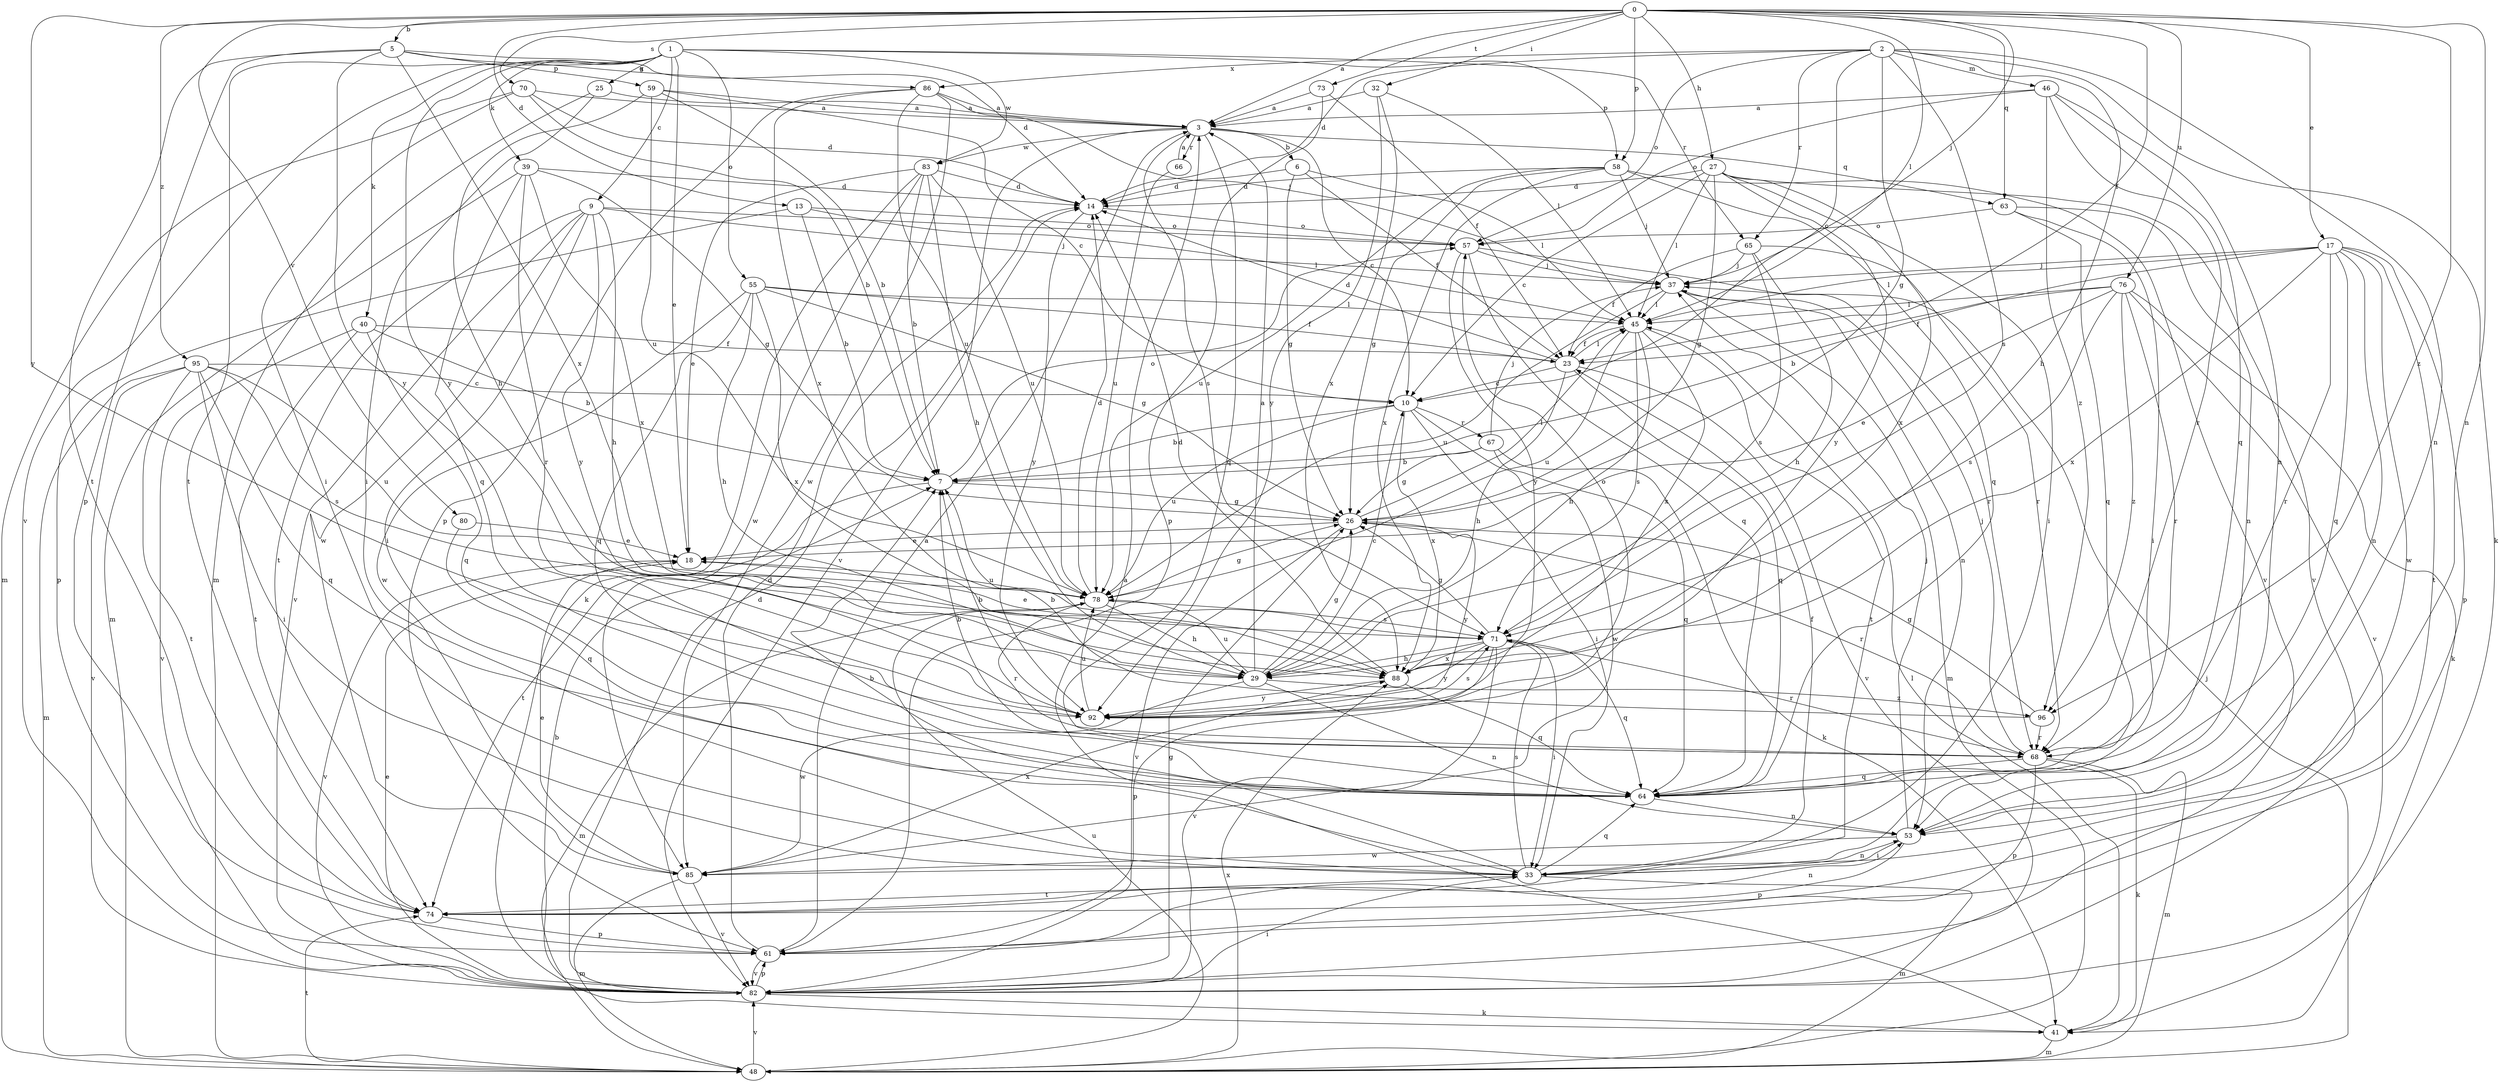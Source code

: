 strict digraph  {
0;
1;
2;
3;
5;
6;
7;
9;
10;
13;
14;
17;
18;
23;
25;
26;
27;
29;
32;
33;
37;
39;
40;
41;
45;
46;
48;
53;
55;
57;
58;
59;
61;
63;
64;
65;
66;
67;
68;
70;
71;
73;
74;
76;
78;
80;
82;
83;
85;
86;
88;
92;
95;
96;
0 -> 3  [label=a];
0 -> 5  [label=b];
0 -> 13  [label=d];
0 -> 17  [label=e];
0 -> 23  [label=f];
0 -> 27  [label=h];
0 -> 32  [label=i];
0 -> 37  [label=j];
0 -> 45  [label=l];
0 -> 53  [label=n];
0 -> 58  [label=p];
0 -> 63  [label=q];
0 -> 70  [label=s];
0 -> 73  [label=t];
0 -> 76  [label=u];
0 -> 80  [label=v];
0 -> 92  [label=y];
0 -> 95  [label=z];
0 -> 96  [label=z];
1 -> 9  [label=c];
1 -> 18  [label=e];
1 -> 25  [label=g];
1 -> 39  [label=k];
1 -> 40  [label=k];
1 -> 55  [label=o];
1 -> 58  [label=p];
1 -> 65  [label=r];
1 -> 74  [label=t];
1 -> 82  [label=v];
1 -> 83  [label=w];
1 -> 92  [label=y];
2 -> 10  [label=c];
2 -> 14  [label=d];
2 -> 26  [label=g];
2 -> 29  [label=h];
2 -> 41  [label=k];
2 -> 46  [label=m];
2 -> 53  [label=n];
2 -> 57  [label=o];
2 -> 65  [label=r];
2 -> 71  [label=s];
2 -> 86  [label=x];
3 -> 6  [label=b];
3 -> 10  [label=c];
3 -> 63  [label=q];
3 -> 64  [label=q];
3 -> 66  [label=r];
3 -> 71  [label=s];
3 -> 82  [label=v];
3 -> 83  [label=w];
5 -> 14  [label=d];
5 -> 59  [label=p];
5 -> 61  [label=p];
5 -> 74  [label=t];
5 -> 86  [label=x];
5 -> 88  [label=x];
5 -> 92  [label=y];
6 -> 14  [label=d];
6 -> 23  [label=f];
6 -> 26  [label=g];
6 -> 45  [label=l];
7 -> 26  [label=g];
7 -> 57  [label=o];
7 -> 74  [label=t];
9 -> 29  [label=h];
9 -> 33  [label=i];
9 -> 37  [label=j];
9 -> 57  [label=o];
9 -> 74  [label=t];
9 -> 82  [label=v];
9 -> 85  [label=w];
9 -> 92  [label=y];
10 -> 7  [label=b];
10 -> 33  [label=i];
10 -> 67  [label=r];
10 -> 78  [label=u];
10 -> 85  [label=w];
10 -> 88  [label=x];
13 -> 7  [label=b];
13 -> 45  [label=l];
13 -> 57  [label=o];
13 -> 61  [label=p];
14 -> 57  [label=o];
14 -> 92  [label=y];
17 -> 7  [label=b];
17 -> 37  [label=j];
17 -> 45  [label=l];
17 -> 53  [label=n];
17 -> 61  [label=p];
17 -> 64  [label=q];
17 -> 68  [label=r];
17 -> 74  [label=t];
17 -> 85  [label=w];
17 -> 88  [label=x];
18 -> 78  [label=u];
18 -> 82  [label=v];
23 -> 10  [label=c];
23 -> 14  [label=d];
23 -> 29  [label=h];
23 -> 45  [label=l];
23 -> 64  [label=q];
23 -> 82  [label=v];
25 -> 3  [label=a];
25 -> 33  [label=i];
25 -> 48  [label=m];
26 -> 18  [label=e];
26 -> 45  [label=l];
26 -> 68  [label=r];
26 -> 82  [label=v];
26 -> 92  [label=y];
27 -> 10  [label=c];
27 -> 14  [label=d];
27 -> 26  [label=g];
27 -> 33  [label=i];
27 -> 45  [label=l];
27 -> 82  [label=v];
27 -> 88  [label=x];
27 -> 92  [label=y];
29 -> 3  [label=a];
29 -> 10  [label=c];
29 -> 26  [label=g];
29 -> 53  [label=n];
29 -> 78  [label=u];
29 -> 85  [label=w];
29 -> 96  [label=z];
32 -> 3  [label=a];
32 -> 45  [label=l];
32 -> 88  [label=x];
32 -> 92  [label=y];
33 -> 7  [label=b];
33 -> 23  [label=f];
33 -> 48  [label=m];
33 -> 53  [label=n];
33 -> 64  [label=q];
33 -> 71  [label=s];
33 -> 74  [label=t];
37 -> 45  [label=l];
37 -> 48  [label=m];
37 -> 53  [label=n];
37 -> 78  [label=u];
39 -> 14  [label=d];
39 -> 26  [label=g];
39 -> 48  [label=m];
39 -> 64  [label=q];
39 -> 68  [label=r];
39 -> 88  [label=x];
40 -> 7  [label=b];
40 -> 23  [label=f];
40 -> 64  [label=q];
40 -> 74  [label=t];
40 -> 82  [label=v];
41 -> 3  [label=a];
41 -> 45  [label=l];
41 -> 48  [label=m];
45 -> 23  [label=f];
45 -> 29  [label=h];
45 -> 71  [label=s];
45 -> 74  [label=t];
45 -> 78  [label=u];
45 -> 88  [label=x];
46 -> 3  [label=a];
46 -> 53  [label=n];
46 -> 57  [label=o];
46 -> 64  [label=q];
46 -> 68  [label=r];
46 -> 96  [label=z];
48 -> 37  [label=j];
48 -> 74  [label=t];
48 -> 78  [label=u];
48 -> 82  [label=v];
48 -> 88  [label=x];
53 -> 33  [label=i];
53 -> 37  [label=j];
53 -> 61  [label=p];
53 -> 85  [label=w];
55 -> 23  [label=f];
55 -> 26  [label=g];
55 -> 29  [label=h];
55 -> 45  [label=l];
55 -> 64  [label=q];
55 -> 85  [label=w];
55 -> 88  [label=x];
57 -> 37  [label=j];
57 -> 64  [label=q];
57 -> 68  [label=r];
57 -> 92  [label=y];
58 -> 14  [label=d];
58 -> 26  [label=g];
58 -> 37  [label=j];
58 -> 64  [label=q];
58 -> 78  [label=u];
58 -> 82  [label=v];
58 -> 88  [label=x];
59 -> 3  [label=a];
59 -> 7  [label=b];
59 -> 10  [label=c];
59 -> 29  [label=h];
59 -> 78  [label=u];
61 -> 3  [label=a];
61 -> 14  [label=d];
61 -> 82  [label=v];
63 -> 33  [label=i];
63 -> 53  [label=n];
63 -> 57  [label=o];
63 -> 64  [label=q];
64 -> 53  [label=n];
65 -> 23  [label=f];
65 -> 29  [label=h];
65 -> 37  [label=j];
65 -> 68  [label=r];
65 -> 71  [label=s];
66 -> 3  [label=a];
66 -> 78  [label=u];
67 -> 7  [label=b];
67 -> 26  [label=g];
67 -> 37  [label=j];
67 -> 41  [label=k];
67 -> 64  [label=q];
68 -> 7  [label=b];
68 -> 37  [label=j];
68 -> 41  [label=k];
68 -> 48  [label=m];
68 -> 61  [label=p];
68 -> 64  [label=q];
70 -> 3  [label=a];
70 -> 7  [label=b];
70 -> 14  [label=d];
70 -> 33  [label=i];
70 -> 48  [label=m];
71 -> 18  [label=e];
71 -> 26  [label=g];
71 -> 29  [label=h];
71 -> 33  [label=i];
71 -> 61  [label=p];
71 -> 64  [label=q];
71 -> 68  [label=r];
71 -> 82  [label=v];
71 -> 88  [label=x];
71 -> 92  [label=y];
73 -> 3  [label=a];
73 -> 23  [label=f];
73 -> 61  [label=p];
74 -> 53  [label=n];
74 -> 61  [label=p];
76 -> 18  [label=e];
76 -> 23  [label=f];
76 -> 41  [label=k];
76 -> 45  [label=l];
76 -> 68  [label=r];
76 -> 71  [label=s];
76 -> 82  [label=v];
76 -> 96  [label=z];
78 -> 14  [label=d];
78 -> 26  [label=g];
78 -> 29  [label=h];
78 -> 48  [label=m];
78 -> 68  [label=r];
78 -> 71  [label=s];
80 -> 18  [label=e];
80 -> 64  [label=q];
82 -> 7  [label=b];
82 -> 14  [label=d];
82 -> 18  [label=e];
82 -> 26  [label=g];
82 -> 33  [label=i];
82 -> 41  [label=k];
82 -> 61  [label=p];
83 -> 7  [label=b];
83 -> 14  [label=d];
83 -> 18  [label=e];
83 -> 29  [label=h];
83 -> 41  [label=k];
83 -> 78  [label=u];
83 -> 85  [label=w];
85 -> 18  [label=e];
85 -> 48  [label=m];
85 -> 82  [label=v];
85 -> 88  [label=x];
86 -> 3  [label=a];
86 -> 37  [label=j];
86 -> 61  [label=p];
86 -> 78  [label=u];
86 -> 85  [label=w];
86 -> 88  [label=x];
88 -> 14  [label=d];
88 -> 64  [label=q];
88 -> 92  [label=y];
92 -> 7  [label=b];
92 -> 57  [label=o];
92 -> 71  [label=s];
92 -> 78  [label=u];
95 -> 10  [label=c];
95 -> 33  [label=i];
95 -> 48  [label=m];
95 -> 64  [label=q];
95 -> 71  [label=s];
95 -> 74  [label=t];
95 -> 78  [label=u];
95 -> 82  [label=v];
96 -> 7  [label=b];
96 -> 26  [label=g];
96 -> 68  [label=r];
}
